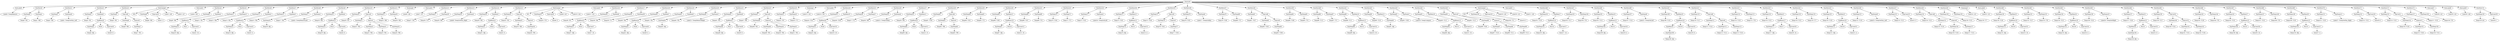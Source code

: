 digraph {
	ordering = out;
	ExpConst29 -> "Value29: 1";
	StatMove74 -> ExpTemp159;
	StatMove74 -> ExpConst29;
	StatLabel9 -> "Label30: L48";
	ExpTemp158 -> "Temp158: T79";
	ExpList11 -> ExpTemp155;
	ExpList11 -> ExpTemp156;
	ExpTemp155 -> "Temp155: T130";
	ExpCall11 -> ExpTemp154;
	ExpCall11 -> ExpList11;
	ExpTemp152 -> "Temp152: T131";
	StatMove70 -> ExpTemp151;
	StatMove70 -> ExpName11;
	ExpConst27 -> "Value27: 4";
	ExpTemp150 -> "Temp150: $fp";
	StatMove69 -> ExpTemp149;
	StatMove69 -> ExpMem28;
	StatMove68 -> ExpTemp147;
	StatMove68 -> ExpTemp148;
	ExpTemp147 -> "Temp147: T132";
	ExpTemp143 -> "Temp143: T128";
	ExpTemp142 -> "Temp142: T126";
	ExpList10 -> ExpTemp141;
	ExpList10 -> ExpTemp142;
	ExpTemp141 -> "Temp141: T125";
	ExpTemp140 -> "Temp140: T124";
	ExpCall10 -> ExpTemp140;
	ExpCall10 -> ExpList10;
	ExpMem26 -> ExpTemp138;
	ExpTemp138 -> "Temp138: $fp";
	StatMove64 -> ExpTemp137;
	StatMove64 -> ExpMem25;
	ExpTemp137 -> "Temp137: T126";
	ExpName10 -> "Label26: Tree@SetRight";
	ExpTemp136 -> "Temp136: T124";
	ExpTemp134 -> "Temp134: T125";
	StatMove72 -> ExpTemp153;
	StatMove72 -> ExpCall11;
	ExpTemp133 -> "Temp133: T78";
	StatMove61 -> ExpTemp132;
	StatMove61 -> ExpTemp133;
	ExpTemp132 -> "Temp132: T127";
	ExpMem23 -> ExpBinary19;
	ExpBinary19 -> ExpTemp131;
	ExpBinary19 -> Plus19;
	ExpBinary19 -> ExpConst23;
	StatMove63 -> ExpTemp136;
	StatMove63 -> ExpName10;
	ExpTemp131 -> "Temp131: $fp";
	StatMove60 -> ExpTemp130;
	StatMove60 -> ExpMem23;
	ExpTemp130 -> "Temp130: T128";
	StatMove59 -> ExpTemp128;
	StatMove59 -> ExpTemp129;
	ExpTemp128 -> "Temp128: T123";
	ExpTemp127 -> "Temp127: T121";
	ExpTemp151 -> "Temp151: T129";
	ExpTemp144 -> "Temp144: T78";
	ExpTemp126 -> "Temp126: T120";
	StatMove58 -> ExpTemp124;
	StatMove58 -> ExpCall9;
	ExpName11 -> "Label27: Tree@SetHas_Right";
	ExpTemp124 -> "Temp124: T122";
	StatMove57 -> ExpTemp123;
	StatMove57 -> ExpConst22;
	StatMove56 -> ExpTemp122;
	StatMove56 -> ExpName9;
	ExpTemp122 -> "Temp122: T119";
	ExpTemp119 -> "Temp119: T77";
	ExpTemp159 -> "Temp159: $rv";
	ExpTemp118 -> "Temp118: T122";
	ExpConst23 -> "Value23: 24";
	ExpMem21 -> ExpBinary17;
	ExpConst20 -> "Value20: 24";
	ExpBinary17 -> ExpTemp117;
	ExpBinary17 -> Plus17;
	ExpBinary17 -> ExpConst20;
	ExpTemp117 -> "Temp117: $fp";
	StatMove53 -> ExpTemp116;
	StatMove53 -> ExpMem21;
	ExpTemp156 -> "Temp156: T131";
	ExpTemp116 -> "Temp116: T123";
	ExpTemp115 -> "Temp115: T76";
	StatMove52 -> ExpTemp114;
	StatMove52 -> ExpTemp115;
	ExpTemp114 -> "Temp114: T118";
	ExpTemp113 -> "Temp113: T116";
	ExpCall8 -> ExpTemp111;
	ExpCall8 -> ExpList8;
	ExpName9 -> "Label23: Tree@SetHas_Left";
	ExpTemp110 -> "Temp110: T117";
	ExpConst19 -> "Value19: 8";
	ExpBinary16 -> ExpMem20;
	ExpBinary16 -> Plus16;
	ExpBinary16 -> ExpConst19;
	ExpMem20 -> ExpTemp109;
	ExpTemp108 -> "Temp108: T116";
	StatMove49 -> ExpTemp107;
	StatMove49 -> ExpName8;
	ExpMem18 -> ExpBinary15;
	ExpConst26 -> "Value26: 24";
	ExpConst18 -> "Value18: 4";
	ExpBinary15 -> ExpTemp106;
	ExpBinary15 -> Plus15;
	ExpBinary15 -> ExpConst18;
	StatMove47 -> ExpTemp103;
	StatMove47 -> ExpTemp104;
	ExpMem17 -> ExpBinary14;
	StatMove51 -> ExpTemp110;
	StatMove51 -> ExpCall8;
	ExpConst17 -> "Value17: 24";
	ExpTemp102 -> "Temp102: $fp";
	StatMove46 -> ExpTemp101;
	StatMove46 -> ExpMem17;
	ExpConst25 -> "Value25: 8";
	ExpTemp101 -> "Temp101: T118";
	StatLabel5 -> "Label21: L40";
	StatCJump2 -> NE2;
	StatCJump2 -> ExpTemp100;
	StatCJump2 -> ExpConst16;
	StatCJump2 -> "Label19: L40";
	StatCJump2 -> "Label20: L41";
	ExpTemp98 -> "Temp98: T111";
	ExpCall7 -> ExpTemp96;
	ExpCall7 -> ExpList7;
	ExpTemp96 -> "Temp96: T109";
	ExpMem25 -> ExpBinary21;
	ExpTemp95 -> "Temp95: T113";
	ExpConst15 -> "Value15: 16";
	ExpBinary13 -> ExpTemp94;
	ExpBinary13 -> Plus13;
	ExpBinary13 -> ExpConst15;
	StatMove73 -> ExpTemp157;
	StatMove73 -> ExpTemp158;
	StatMove44 -> ExpTemp93;
	StatMove44 -> ExpMem16;
	ExpName7 -> "Label18: Tree@Compare";
	StatMove43 -> ExpTemp92;
	StatMove43 -> ExpName7;
	ExpTemp92 -> "Temp92: T109";
	ExpMem15 -> ExpTemp91;
	ExpTemp104 -> "Temp104: T76";
	ExpTemp91 -> "Temp91: $fp";
	StatMove42 -> ExpTemp90;
	StatMove42 -> ExpMem15;
	ExpTemp90 -> "Temp90: T110";
	ExpMem14 -> ExpBinary12;
	ExpTemp105 -> "Temp105: T115";
	StatMove41 -> ExpTemp88;
	StatMove41 -> ExpMem14;
	ExpCall9 -> ExpTemp125;
	ExpCall9 -> ExpList9;
	ExpTemp88 -> "Temp88: T111";
	StatMove17 -> ExpTemp38;
	StatMove17 -> ExpTemp39;
	StatMove55 -> ExpTemp120;
	StatMove55 -> ExpMem22;
	ExpTemp39 -> "Temp39: T71";
	ExpConst21 -> "Value21: 4";
	ExpTemp49 -> "Temp49: T93";
	ExpTemp146 -> "Temp146: $fp";
	ExpMem12 -> ExpBinary10;
	ExpTemp1 -> "Temp1: T68";
	ExpBinary4 -> ExpTemp31;
	ExpBinary4 -> Plus4;
	ExpBinary4 -> ExpConst5;
	ExpList1 -> ExpTemp22;
	ExpList1 -> ExpTemp23;
	ExpList1 -> ExpTemp24;
	StatMove29 -> ExpTemp64;
	StatMove29 -> ExpTemp65;
	ExpTemp65 -> "Temp65: T72";
	StatCJump1 -> NE1;
	StatCJump1 -> ExpTemp35;
	StatCJump1 -> ExpConst6;
	StatCJump1 -> "Label9: L43";
	StatCJump1 -> "Label10: L44";
	ExpCall3 -> ExpTemp48;
	ExpCall3 -> ExpList3;
	ExpList2 -> ExpTemp34;
	ExpName2 -> "Label8: Tree@GetHas_Right";
	StatMove13 -> ExpTemp29;
	StatMove13 -> ExpName2;
	ExpTemp29 -> "Temp29: T89";
	ExpTemp89 -> "Temp89: $fp";
	ExpTemp27 -> "Temp27: T91";
	ExpList4 -> ExpTemp63;
	StatLabel2 -> "Label7: L47";
	StatMove5 -> ExpTemp11;
	StatMove5 -> ExpTemp12;
	ExpTemp120 -> "Temp120: T120";
	ExpConst14 -> "Value14: 20";
	ExpConst9 -> "Value9: 8";
	ExpTemp22 -> "Temp22: T84";
	StatMove27 -> ExpTemp59;
	StatMove27 -> ExpMem11;
	ExpTemp26 -> "Temp26: T69";
	ExpTemp154 -> "Temp154: T129";
	ExpTemp25 -> "Temp25: T88";
	ExpConst16 -> "Value16: 0";
	ExpMem6 -> ExpBinary5;
	ExpTemp148 -> "Temp148: T79";
	ExpTemp111 -> "Temp111: T114";
	StatJump0 -> "Label6: L48";
	StatMove11 -> ExpTemp25;
	StatMove11 -> ExpTemp26;
	ExpTemp44 -> "Temp44: T92";
	ExpMem19 -> ExpBinary16;
	ExpCall1 -> ExpTemp21;
	ExpCall1 -> ExpList1;
	ExpTemp20 -> "Temp20: T87";
	ExpConst8 -> "Value8: 4";
	StatMove10 -> ExpTemp20;
	StatMove10 -> ExpCall1;
	ExpMem4 -> ExpBinary3;
	ExpTemp125 -> "Temp125: T119";
	ExpBinary11 -> ExpTemp74;
	ExpBinary11 -> Plus11;
	ExpBinary11 -> ExpConst13;
	ExpTemp123 -> "Temp123: T121";
	StatLabel3 -> "Label11: L43";
	ExpTemp72 -> "Temp72: T102";
	StatMove15 -> ExpTemp32;
	StatMove15 -> ExpCall2;
	ExpConst4 -> "Value4: 8";
	StatMove4 -> ExpTemp9;
	StatMove4 -> ExpMem1;
	StatMove9 -> ExpTemp18;
	StatMove9 -> ExpMem4;
	ExpTemp48 -> "Temp48: T92";
	ExpMem11 -> ExpBinary9;
	StatMove26 -> ExpTemp58;
	StatMove26 -> ExpName4;
	ExpConst28 -> "Value28: 0";
	ExpTemp109 -> "Temp109: $fp";
	ExpTemp18 -> "Temp18: T86";
	StatMove54 -> ExpTemp118;
	StatMove54 -> ExpTemp119;
	ExpTemp8 -> "Temp8: T68";
	StatMove1 -> ExpTemp2;
	StatMove1 -> ExpName0;
	StatCJump0 -> NE0;
	StatCJump0 -> ExpTemp8;
	StatCJump0 -> ExpConst1;
	StatCJump0 -> "Label2: L46";
	StatCJump0 -> "Label3: L47";
	StatMove67 -> ExpTemp145;
	StatMove67 -> ExpMem27;
	ExpTemp81 -> "Temp81: T107";
	ExpConst22 -> "Value22: 0";
	ExpList0 -> ExpTemp7;
	StatMove3 -> ExpTemp5;
	StatMove3 -> ExpCall0;
	ExpTemp11 -> "Temp11: T87";
	StatMove62 -> ExpTemp134;
	StatMove62 -> ExpMem24;
	ExpTemp15 -> "Temp15: T84";
	ExpTemp82 -> "Temp82: T105";
	StatLabel6 -> "Label25: L41";
	ExpTemp76 -> "Temp76: T102";
	ExpTemp14 -> "Temp14: $fp";
	StatMove12 -> ExpTemp27;
	StatMove12 -> ExpTemp28;
	ExpList8 -> ExpTemp112;
	ExpList8 -> ExpTemp113;
	ExpTemp75 -> "Temp75: T104";
	ExpTemp36 -> "Temp36: T97";
	ExpMem0 -> ExpBinary0;
	ExpBinary22 -> ExpTemp146;
	ExpBinary22 -> Plus22;
	ExpBinary22 -> ExpConst26;
	ExpTemp100 -> "Temp100: T75";
	ExpTemp33 -> "Temp33: T89";
	ExpMem2 -> ExpBinary2;
	ExpConst0 -> "Value0: 8";
	StatMove65 -> ExpTemp139;
	StatMove65 -> ExpCall10;
	ExpTemp23 -> "Temp23: T85";
	StatMove14 -> ExpTemp30;
	StatMove14 -> ExpMem5;
	ExpCall0 -> ExpTemp6;
	ExpCall0 -> ExpList0;
	StatLabel1 -> "Label4: L46";
	ExpTemp12 -> "Temp12: T69";
	ExpTemp35 -> "Temp35: T70";
	StatMove23 -> ExpTemp52;
	StatMove23 -> ExpTemp53;
	ExpConst7 -> "Value7: 24";
	ExpTemp21 -> "Temp21: T83";
	ExpTemp83 -> "Temp83: T106";
	ExpTemp4 -> "Temp4: $fp";
	StatMove7 -> ExpTemp15;
	StatMove7 -> ExpMem3;
	ExpTemp7 -> "Temp7: T81";
	ExpBinary23 -> ExpTemp150;
	ExpBinary23 -> Plus23;
	ExpBinary23 -> ExpConst27;
	StatMove16 -> ExpTemp36;
	StatMove16 -> ExpMem6;
	StatList0 -> StatLabel0;
	StatList0 -> StatMove0;
	StatList0 -> StatMove1;
	StatList0 -> StatMove2;
	StatList0 -> StatMove3;
	StatList0 -> StatCJump0;
	StatList0 -> StatLabel1;
	StatList0 -> StatMove4;
	StatList0 -> StatMove5;
	StatList0 -> StatMove6;
	StatList0 -> StatMove7;
	StatList0 -> StatMove8;
	StatList0 -> StatMove9;
	StatList0 -> StatMove10;
	StatList0 -> StatMove11;
	StatList0 -> StatJump0;
	StatList0 -> StatLabel2;
	StatList0 -> StatMove12;
	StatList0 -> StatMove13;
	StatList0 -> StatMove14;
	StatList0 -> StatMove15;
	StatList0 -> StatCJump1;
	StatList0 -> StatLabel3;
	StatList0 -> StatMove16;
	StatList0 -> StatMove17;
	StatList0 -> StatMove18;
	StatList0 -> StatMove19;
	StatList0 -> StatMove20;
	StatList0 -> StatMove21;
	StatList0 -> StatMove22;
	StatList0 -> StatMove23;
	StatList0 -> StatJump1;
	StatList0 -> StatLabel4;
	StatList0 -> StatMove24;
	StatList0 -> StatMove25;
	StatList0 -> StatMove26;
	StatList0 -> StatMove27;
	StatList0 -> StatMove28;
	StatList0 -> StatMove29;
	StatList0 -> StatMove30;
	StatList0 -> StatMove31;
	StatList0 -> StatMove32;
	StatList0 -> StatMove33;
	StatList0 -> StatMove34;
	StatList0 -> StatMove35;
	StatList0 -> StatMove36;
	StatList0 -> StatMove37;
	StatList0 -> StatMove38;
	StatList0 -> StatMove39;
	StatList0 -> StatMove40;
	StatList0 -> StatMove41;
	StatList0 -> StatMove42;
	StatList0 -> StatMove43;
	StatList0 -> StatMove44;
	StatList0 -> StatMove45;
	StatList0 -> StatCJump2;
	StatList0 -> StatLabel5;
	StatList0 -> StatMove46;
	StatList0 -> StatMove47;
	StatList0 -> StatMove48;
	StatList0 -> StatMove49;
	StatList0 -> StatMove50;
	StatList0 -> StatMove51;
	StatList0 -> StatMove52;
	StatList0 -> StatMove53;
	StatList0 -> StatMove54;
	StatList0 -> StatMove55;
	StatList0 -> StatMove56;
	StatList0 -> StatMove57;
	StatList0 -> StatMove58;
	StatList0 -> StatMove59;
	StatList0 -> StatJump2;
	StatList0 -> StatLabel6;
	StatList0 -> StatMove60;
	StatList0 -> StatMove61;
	StatList0 -> StatMove62;
	StatList0 -> StatMove63;
	StatList0 -> StatMove64;
	StatList0 -> StatMove65;
	StatList0 -> StatMove66;
	StatList0 -> StatMove67;
	StatList0 -> StatMove68;
	StatList0 -> StatMove69;
	StatList0 -> StatMove70;
	StatList0 -> StatMove71;
	StatList0 -> StatMove72;
	StatList0 -> StatMove73;
	StatList0 -> StatLabel7;
	StatList0 -> StatLabel8;
	StatList0 -> StatLabel9;
	StatList0 -> StatMove74;
	ExpTemp47 -> "Temp47: T96";
	ExpConst11 -> "Value11: 8";
	StatMove50 -> ExpTemp108;
	StatMove50 -> ExpMem19;
	ExpTemp2 -> "Temp2: T80";
	StatJump2 -> "Label24: L42";
	ExpTemp51 -> "Temp51: T95";
	ExpTemp10 -> "Temp10: $fp";
	ExpMem10 -> ExpBinary8;
	ExpCall6 -> ExpTemp82;
	ExpCall6 -> ExpList6;
	ExpTemp53 -> "Temp53: T71";
	ExpTemp19 -> "Temp19: $fp";
	ExpConst24 -> "Value24: 4";
	StatMove45 -> ExpTemp95;
	StatMove45 -> ExpCall7;
	ExpTemp74 -> "Temp74: $fp";
	StatLabel0 -> "Label0: Tree@Remove";
	ExpMem28 -> ExpBinary23;
	ExpName8 -> "Label22: Tree@SetLeft";
	StatMove2 -> ExpTemp3;
	StatMove2 -> ExpMem0;
	ExpTemp54 -> "Temp54: T101";
	ExpConst1 -> "Value1: 0";
	ExpTemp45 -> "Temp45: T95";
	ExpTemp9 -> "Temp9: T88";
	StatMove40 -> ExpTemp86;
	StatMove40 -> ExpTemp87;
	ExpCall4 -> ExpTemp62;
	ExpCall4 -> ExpList4;
	ExpBinary1 -> ExpTemp10;
	ExpBinary1 -> Plus1;
	ExpBinary1 -> ExpConst2;
	ExpConst10 -> "Value10: 20";
	ExpTemp145 -> "Temp145: T133";
	StatMove31 -> ExpTemp68;
	StatMove31 -> ExpTemp69;
	ExpCall2 -> ExpTemp33;
	ExpCall2 -> ExpList2;
	ExpConst2 -> "Value2: 24";
	ExpMem9 -> ExpBinary7;
	ExpConst6 -> "Value6: 0";
	StatLabel7 -> "Label28: L42";
	ExpTemp34 -> "Temp34: T90";
	ExpTemp58 -> "Temp58: T98";
	ExpMem1 -> ExpBinary1;
	ExpTemp13 -> "Temp13: T85";
	ExpTemp16 -> "Temp16: $fp";
	StatLabel8 -> "Label29: L45";
	ExpBinary18 -> ExpTemp121;
	ExpBinary18 -> Plus18;
	ExpBinary18 -> ExpConst21;
	ExpTemp3 -> "Temp3: T81";
	ExpTemp6 -> "Temp6: T80";
	ExpTemp94 -> "Temp94: $fp";
	ExpTemp73 -> "Temp73: T103";
	ExpTemp135 -> "Temp135: $fp";
	ExpBinary12 -> ExpTemp89;
	ExpBinary12 -> Plus12;
	ExpBinary12 -> ExpConst14;
	StatMove6 -> ExpTemp13;
	StatMove6 -> ExpMem2;
	ExpMem22 -> ExpBinary18;
	ExpMem5 -> ExpBinary4;
	ExpMem16 -> ExpBinary13;
	ExpBinary2 -> ExpTemp14;
	ExpBinary2 -> Plus2;
	ExpBinary2 -> ExpConst3;
	ExpTemp30 -> "Temp30: T90";
	ExpTemp17 -> "Temp17: T83";
	ExpConst3 -> "Value3: 4";
	ExpMem3 -> ExpTemp16;
	ExpTemp87 -> "Temp87: T75";
	ExpTemp32 -> "Temp32: T91";
	ExpBinary14 -> ExpTemp102;
	ExpBinary14 -> Plus14;
	ExpBinary14 -> ExpConst17;
	StatMove0 -> ExpTemp0;
	StatMove0 -> ExpTemp1;
	ExpTemp153 -> "Temp153: T132";
	ExpBinary20 -> ExpTemp135;
	ExpBinary20 -> Plus20;
	ExpBinary20 -> ExpConst24;
	ExpTemp97 -> "Temp97: T110";
	ExpTemp28 -> "Temp28: T70";
	StatMove8 -> ExpTemp17;
	StatMove8 -> ExpName1;
	ExpName1 -> "Label5: Tree@RemoveLeft";
	StatMove36 -> ExpTemp78;
	StatMove36 -> ExpName6;
	StatMove18 -> ExpTemp40;
	StatMove18 -> ExpMem7;
	ExpTemp121 -> "Temp121: $fp";
	StatMove37 -> ExpTemp79;
	StatMove37 -> ExpTemp80;
	ExpTemp112 -> "Temp112: T115";
	ExpBinary6 -> ExpTemp41;
	ExpBinary6 -> Plus6;
	ExpBinary6 -> ExpConst8;
	ExpTemp139 -> "Temp139: T127";
	StatMove48 -> ExpTemp105;
	StatMove48 -> ExpMem18;
	StatMove24 -> ExpTemp54;
	StatMove24 -> ExpMem10;
	ExpTemp42 -> "Temp42: T93";
	StatMove25 -> ExpTemp56;
	StatMove25 -> ExpTemp57;
	ExpMem8 -> ExpTemp43;
	StatMove20 -> ExpTemp44;
	StatMove20 -> ExpName3;
	ExpList6 -> ExpTemp83;
	ExpName3 -> "Label12: Tree@RemoveRight";
	StatMove28 -> ExpTemp61;
	StatMove28 -> ExpCall4;
	ExpMem27 -> ExpBinary22;
	StatMove21 -> ExpTemp45;
	StatMove21 -> ExpMem9;
	ExpTemp60 -> "Temp60: $fp";
	ExpBinary5 -> ExpTemp37;
	ExpBinary5 -> Plus5;
	ExpBinary5 -> ExpConst7;
	ExpBinary7 -> ExpTemp46;
	ExpBinary7 -> Plus7;
	ExpBinary7 -> ExpConst9;
	ExpBinary9 -> ExpTemp60;
	ExpBinary9 -> Plus9;
	ExpBinary9 -> ExpConst11;
	ExpList3 -> ExpTemp49;
	ExpList3 -> ExpTemp50;
	ExpList3 -> ExpTemp51;
	ExpTemp149 -> "Temp149: T130";
	ExpTemp50 -> "Temp50: T94";
	StatMove35 -> ExpTemp75;
	StatMove35 -> ExpCall5;
	ExpTemp52 -> "Temp52: T97";
	StatJump1 -> "Label13: L45";
	StatLabel4 -> "Label14: L44";
	ExpTemp66 -> "Temp66: T108";
	StatMove71 -> ExpTemp152;
	StatMove71 -> ExpConst28;
	ExpBinary21 -> ExpMem26;
	ExpBinary21 -> Plus21;
	ExpBinary21 -> ExpConst25;
	ExpList9 -> ExpTemp126;
	ExpList9 -> ExpTemp127;
	ExpTemp99 -> "Temp99: T112";
	ExpTemp55 -> "Temp55: $fp";
	ExpConst5 -> "Value5: 8";
	ExpBinary8 -> ExpTemp55;
	ExpBinary8 -> Plus8;
	ExpBinary8 -> ExpConst10;
	ExpTemp56 -> "Temp56: T100";
	ExpBinary3 -> ExpTemp19;
	ExpBinary3 -> Plus3;
	ExpBinary3 -> ExpConst4;
	ExpTemp40 -> "Temp40: T94";
	ExpTemp67 -> "Temp67: $fp";
	ExpTemp5 -> "Temp5: T82";
	ExpTemp57 -> "Temp57: T72";
	ExpName4 -> "Label15: Tree@GetKey";
	ExpTemp85 -> "Temp85: T74";
	StatMove19 -> ExpTemp42;
	StatMove19 -> ExpMem8;
	ExpTemp0 -> "Temp0: T82";
	ExpTemp61 -> "Temp61: T100";
	ExpTemp62 -> "Temp62: T98";
	StatMove66 -> ExpTemp143;
	StatMove66 -> ExpTemp144;
	ExpMem13 -> ExpBinary11;
	ExpList7 -> ExpTemp97;
	ExpList7 -> ExpTemp98;
	ExpList7 -> ExpTemp99;
	ExpTemp63 -> "Temp63: T99";
	ExpMem24 -> ExpBinary20;
	ExpTemp64 -> "Temp64: T101";
	StatMove30 -> ExpTemp66;
	StatMove30 -> ExpMem12;
	ExpBinary10 -> ExpTemp67;
	ExpBinary10 -> Plus10;
	ExpBinary10 -> ExpConst12;
	ExpConst12 -> "Value12: 16";
	ExpTemp68 -> "Temp68: T107";
	ExpTemp37 -> "Temp37: $fp";
	ExpTemp69 -> "Temp69: T74";
	ExpTemp70 -> "Temp70: T104";
	ExpTemp80 -> "Temp80: T73";
	StatMove22 -> ExpTemp47;
	StatMove22 -> ExpCall3;
	StatMove32 -> ExpTemp70;
	StatMove32 -> ExpTemp71;
	ExpTemp71 -> "Temp71: T73";
	StatMove33 -> ExpTemp72;
	StatMove33 -> ExpName5;
	ExpTemp106 -> "Temp106: $fp";
	ExpName5 -> "Label16: Tree@GetLeft";
	ExpTemp129 -> "Temp129: T77";
	ExpTemp59 -> "Temp59: T99";
	StatMove34 -> ExpTemp73;
	StatMove34 -> ExpMem13;
	ExpMem7 -> ExpBinary6;
	ExpTemp46 -> "Temp46: $fp";
	ExpConst13 -> "Value13: 4";
	ExpTemp107 -> "Temp107: T114";
	ExpCall5 -> ExpTemp76;
	ExpCall5 -> ExpList5;
	ExpName0 -> "Label1: Tree@GetHas_Left";
	ExpTemp77 -> "Temp77: T103";
	ExpTemp103 -> "Temp103: T117";
	ExpTemp31 -> "Temp31: $fp";
	ExpTemp24 -> "Temp24: T86";
	ExpList5 -> ExpTemp77;
	ExpTemp43 -> "Temp43: $fp";
	ExpTemp78 -> "Temp78: T105";
	ExpTemp157 -> "Temp157: T133";
	ExpTemp38 -> "Temp38: T96";
	ExpName6 -> "Label17: Tree@GetKey";
	ExpBinary0 -> ExpTemp4;
	ExpBinary0 -> Plus0;
	ExpBinary0 -> ExpConst0;
	StatMove38 -> ExpTemp81;
	StatMove38 -> ExpCall6;
	ExpTemp84 -> "Temp84: T108";
	ExpTemp93 -> "Temp93: T112";
	ExpTemp41 -> "Temp41: $fp";
	StatMove39 -> ExpTemp84;
	StatMove39 -> ExpTemp85;
	ExpTemp79 -> "Temp79: T106";
	ExpTemp86 -> "Temp86: T113";
}

